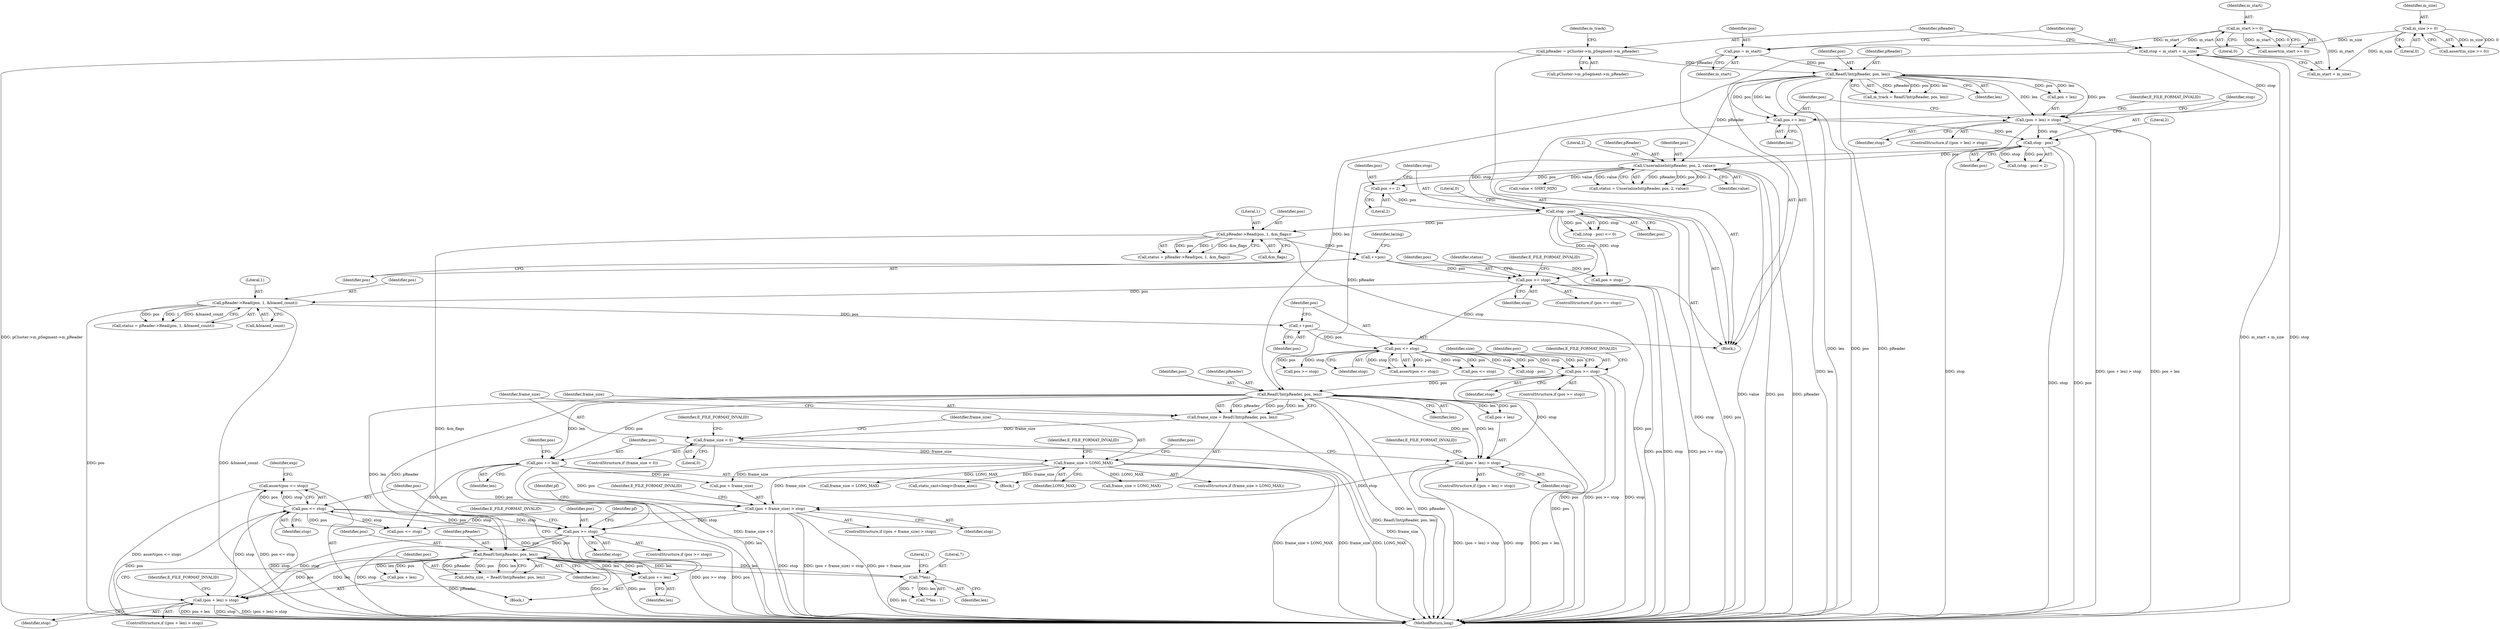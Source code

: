 digraph "1_Android_04839626ed859623901ebd3a5fd483982186b59d_174@API" {
"1000778" [label="(Call,assert(pos <= stop))"];
"1000779" [label="(Call,pos <= stop)"];
"1000775" [label="(Call,pos += len)"];
"1000757" [label="(Call,ReadUInt(pReader, pos, len))"];
"1000636" [label="(Call,ReadUInt(pReader, pos, len))"];
"1000212" [label="(Call,UnserializeInt(pReader, pos, 2, value))"];
"1000179" [label="(Call,ReadUInt(pReader, pos, len))"];
"1000170" [label="(Call,pReader = pCluster->m_pSegment->m_pReader)"];
"1000160" [label="(Call,pos = m_start)"];
"1000140" [label="(Call,m_start >= 0)"];
"1000202" [label="(Call,stop - pos)"];
"1000190" [label="(Call,(pos + len) > stop)"];
"1000164" [label="(Call,stop = m_start + m_size)"];
"1000144" [label="(Call,m_size >= 0)"];
"1000197" [label="(Call,pos += len)"];
"1000620" [label="(Call,pos >= stop)"];
"1000342" [label="(Call,pos <= stop)"];
"1000339" [label="(Call,++pos)"];
"1000330" [label="(Call,pReader->Read(pos, 1, &biased_count))"];
"1000322" [label="(Call,pos >= stop)"];
"1000269" [label="(Call,++pos)"];
"1000251" [label="(Call,pReader->Read(pos, 1, &m_flags))"];
"1000243" [label="(Call,stop - pos)"];
"1000238" [label="(Call,pos += 2)"];
"1000711" [label="(Call,pos >= stop)"];
"1000660" [label="(Call,pos += len)"];
"1000664" [label="(Call,(pos + frame_size) > stop)"];
"1000647" [label="(Call,frame_size > LONG_MAX)"];
"1000641" [label="(Call,frame_size < 0)"];
"1000634" [label="(Call,frame_size = ReadUInt(pReader, pos, len))"];
"1000653" [label="(Call,(pos + len) > stop)"];
"1000786" [label="(Call,7*len)"];
"1000768" [label="(Call,(pos + len) > stop)"];
"1000251" [label="(Call,pReader->Read(pos, 1, &m_flags))"];
"1000331" [label="(Identifier,pos)"];
"1000662" [label="(Identifier,len)"];
"1000171" [label="(Identifier,pReader)"];
"1000222" [label="(Call,value < SHRT_MIN)"];
"1000191" [label="(Call,pos + len)"];
"1000141" [label="(Identifier,m_start)"];
"1000777" [label="(Identifier,len)"];
"1000757" [label="(Call,ReadUInt(pReader, pos, len))"];
"1000775" [label="(Call,pos += len)"];
"1000252" [label="(Identifier,pos)"];
"1000199" [label="(Identifier,len)"];
"1000202" [label="(Call,stop - pos)"];
"1000214" [label="(Identifier,pos)"];
"1000545" [label="(Call,stop - pos)"];
"1000172" [label="(Call,pCluster->m_pSegment->m_pReader)"];
"1000340" [label="(Identifier,pos)"];
"1000789" [label="(Literal,1)"];
"1000122" [label="(Block,)"];
"1000769" [label="(Call,pos + len)"];
"1000145" [label="(Identifier,m_size)"];
"1000774" [label="(Identifier,E_FILE_FORMAT_INVALID)"];
"1000215" [label="(Literal,2)"];
"1000196" [label="(Identifier,E_FILE_FORMAT_INVALID)"];
"1000323" [label="(Identifier,pos)"];
"1000712" [label="(Identifier,pos)"];
"1000177" [label="(Call,m_track = ReadUInt(pReader, pos, len))"];
"1000144" [label="(Call,m_size >= 0)"];
"1000635" [label="(Identifier,frame_size)"];
"1000194" [label="(Identifier,stop)"];
"1000198" [label="(Identifier,pos)"];
"1000330" [label="(Call,pReader->Read(pos, 1, &biased_count))"];
"1000239" [label="(Identifier,pos)"];
"1000665" [label="(Call,pos + frame_size)"];
"1000448" [label="(Call,pos <= stop)"];
"1000143" [label="(Call,assert(m_size >= 0))"];
"1000161" [label="(Identifier,pos)"];
"1000270" [label="(Identifier,pos)"];
"1000164" [label="(Call,stop = m_start + m_size)"];
"1000638" [label="(Identifier,pos)"];
"1000646" [label="(ControlStructure,if (frame_size > LONG_MAX))"];
"1000197" [label="(Call,pos += len)"];
"1000324" [label="(Identifier,stop)"];
"1000645" [label="(Identifier,E_FILE_FORMAT_INVALID)"];
"1000213" [label="(Identifier,pReader)"];
"1000713" [label="(Identifier,stop)"];
"1000392" [label="(Call,pos >= stop)"];
"1000344" [label="(Identifier,stop)"];
"1000204" [label="(Identifier,pos)"];
"1000643" [label="(Literal,0)"];
"1000622" [label="(Identifier,stop)"];
"1000776" [label="(Identifier,pos)"];
"1000640" [label="(ControlStructure,if (frame_size < 0))"];
"1000329" [label="(Identifier,status)"];
"1000162" [label="(Identifier,m_start)"];
"1000165" [label="(Identifier,stop)"];
"1000659" [label="(Identifier,E_FILE_FORMAT_INVALID)"];
"1000784" [label="(Identifier,exp)"];
"1000758" [label="(Identifier,pReader)"];
"1000892" [label="(Call,frame_size > LONG_MAX)"];
"1000269" [label="(Call,++pos)"];
"1000767" [label="(ControlStructure,if ((pos + len) > stop))"];
"1000240" [label="(Literal,2)"];
"1000212" [label="(Call,UnserializeInt(pReader, pos, 2, value))"];
"1000653" [label="(Call,(pos + len) > stop)"];
"1000695" [label="(Call,static_cast<long>(frame_size))"];
"1000663" [label="(ControlStructure,if ((pos + frame_size) > stop))"];
"1000718" [label="(Identifier,pf)"];
"1000655" [label="(Identifier,pos)"];
"1000146" [label="(Literal,0)"];
"1000779" [label="(Call,pos <= stop)"];
"1000627" [label="(Identifier,size)"];
"1000332" [label="(Literal,1)"];
"1000333" [label="(Call,&biased_count)"];
"1000160" [label="(Call,pos = m_start)"];
"1000641" [label="(Call,frame_size < 0)"];
"1000654" [label="(Call,pos + len)"];
"1000181" [label="(Identifier,pos)"];
"1000249" [label="(Call,status = pReader->Read(pos, 1, &m_flags))"];
"1000755" [label="(Call,delta_size_ = ReadUInt(pReader, pos, len))"];
"1000673" [label="(Identifier,pf)"];
"1000244" [label="(Identifier,stop)"];
"1000642" [label="(Identifier,frame_size)"];
"1000768" [label="(Call,(pos + len) > stop)"];
"1000142" [label="(Literal,0)"];
"1000661" [label="(Identifier,pos)"];
"1000619" [label="(ControlStructure,if (pos >= stop))"];
"1000828" [label="(Call,pos <= stop)"];
"1000190" [label="(Call,(pos + len) > stop)"];
"1000668" [label="(Identifier,stop)"];
"1000670" [label="(Identifier,E_FILE_FORMAT_INVALID)"];
"1000759" [label="(Identifier,pos)"];
"1000277" [label="(Call,pos > stop)"];
"1000710" [label="(ControlStructure,if (pos >= stop))"];
"1000942" [label="(MethodReturn,long)"];
"1000166" [label="(Call,m_start + m_size)"];
"1000709" [label="(Block,)"];
"1000647" [label="(Call,frame_size > LONG_MAX)"];
"1000639" [label="(Identifier,len)"];
"1000788" [label="(Identifier,len)"];
"1000787" [label="(Literal,7)"];
"1000238" [label="(Call,pos += 2)"];
"1000245" [label="(Identifier,pos)"];
"1000246" [label="(Literal,0)"];
"1000341" [label="(Call,assert(pos <= stop))"];
"1000326" [label="(Identifier,E_FILE_FORMAT_INVALID)"];
"1000139" [label="(Call,assert(m_start >= 0))"];
"1000614" [label="(Block,)"];
"1000649" [label="(Identifier,LONG_MAX)"];
"1000328" [label="(Call,status = pReader->Read(pos, 1, &biased_count))"];
"1000620" [label="(Call,pos >= stop)"];
"1000210" [label="(Call,status = UnserializeInt(pReader, pos, 2, value))"];
"1000242" [label="(Call,(stop - pos) <= 0)"];
"1000780" [label="(Identifier,pos)"];
"1000201" [label="(Call,(stop - pos) < 2)"];
"1000621" [label="(Identifier,pos)"];
"1000273" [label="(Identifier,lacing)"];
"1000179" [label="(Call,ReadUInt(pReader, pos, len))"];
"1000711" [label="(Call,pos >= stop)"];
"1000178" [label="(Identifier,m_track)"];
"1000343" [label="(Identifier,pos)"];
"1000651" [label="(Identifier,E_FILE_FORMAT_INVALID)"];
"1000342" [label="(Call,pos <= stop)"];
"1000778" [label="(Call,assert(pos <= stop))"];
"1000636" [label="(Call,ReadUInt(pReader, pos, len))"];
"1000180" [label="(Identifier,pReader)"];
"1000664" [label="(Call,(pos + frame_size) > stop)"];
"1000216" [label="(Identifier,value)"];
"1000140" [label="(Call,m_start >= 0)"];
"1000205" [label="(Literal,2)"];
"1000666" [label="(Identifier,pos)"];
"1000637" [label="(Identifier,pReader)"];
"1000772" [label="(Identifier,stop)"];
"1000786" [label="(Call,7*len)"];
"1000652" [label="(ControlStructure,if ((pos + len) > stop))"];
"1000253" [label="(Literal,1)"];
"1000203" [label="(Identifier,stop)"];
"1000660" [label="(Call,pos += len)"];
"1000243" [label="(Call,stop - pos)"];
"1000624" [label="(Identifier,E_FILE_FORMAT_INVALID)"];
"1000339" [label="(Call,++pos)"];
"1000785" [label="(Call,7*len - 1)"];
"1000170" [label="(Call,pReader = pCluster->m_pSegment->m_pReader)"];
"1000321" [label="(ControlStructure,if (pos >= stop))"];
"1000254" [label="(Call,&m_flags)"];
"1000760" [label="(Identifier,len)"];
"1000634" [label="(Call,frame_size = ReadUInt(pReader, pos, len))"];
"1000322" [label="(Call,pos >= stop)"];
"1000657" [label="(Identifier,stop)"];
"1000781" [label="(Identifier,stop)"];
"1000189" [label="(ControlStructure,if ((pos + len) > stop))"];
"1000715" [label="(Identifier,E_FILE_FORMAT_INVALID)"];
"1000648" [label="(Identifier,frame_size)"];
"1000182" [label="(Identifier,len)"];
"1000807" [label="(Call,frame_size > LONG_MAX)"];
"1000778" -> "1000709"  [label="AST: "];
"1000778" -> "1000779"  [label="CFG: "];
"1000779" -> "1000778"  [label="AST: "];
"1000784" -> "1000778"  [label="CFG: "];
"1000778" -> "1000942"  [label="DDG: assert(pos <= stop)"];
"1000778" -> "1000942"  [label="DDG: pos <= stop"];
"1000779" -> "1000778"  [label="DDG: pos"];
"1000779" -> "1000778"  [label="DDG: stop"];
"1000779" -> "1000781"  [label="CFG: "];
"1000780" -> "1000779"  [label="AST: "];
"1000781" -> "1000779"  [label="AST: "];
"1000779" -> "1000942"  [label="DDG: pos"];
"1000779" -> "1000942"  [label="DDG: stop"];
"1000779" -> "1000711"  [label="DDG: pos"];
"1000779" -> "1000711"  [label="DDG: stop"];
"1000775" -> "1000779"  [label="DDG: pos"];
"1000768" -> "1000779"  [label="DDG: stop"];
"1000779" -> "1000828"  [label="DDG: pos"];
"1000779" -> "1000828"  [label="DDG: stop"];
"1000775" -> "1000709"  [label="AST: "];
"1000775" -> "1000777"  [label="CFG: "];
"1000776" -> "1000775"  [label="AST: "];
"1000777" -> "1000775"  [label="AST: "];
"1000780" -> "1000775"  [label="CFG: "];
"1000757" -> "1000775"  [label="DDG: len"];
"1000757" -> "1000775"  [label="DDG: pos"];
"1000757" -> "1000755"  [label="AST: "];
"1000757" -> "1000760"  [label="CFG: "];
"1000758" -> "1000757"  [label="AST: "];
"1000759" -> "1000757"  [label="AST: "];
"1000760" -> "1000757"  [label="AST: "];
"1000755" -> "1000757"  [label="CFG: "];
"1000757" -> "1000942"  [label="DDG: pReader"];
"1000757" -> "1000942"  [label="DDG: len"];
"1000757" -> "1000942"  [label="DDG: pos"];
"1000757" -> "1000755"  [label="DDG: pReader"];
"1000757" -> "1000755"  [label="DDG: pos"];
"1000757" -> "1000755"  [label="DDG: len"];
"1000636" -> "1000757"  [label="DDG: pReader"];
"1000636" -> "1000757"  [label="DDG: len"];
"1000711" -> "1000757"  [label="DDG: pos"];
"1000786" -> "1000757"  [label="DDG: len"];
"1000757" -> "1000768"  [label="DDG: pos"];
"1000757" -> "1000768"  [label="DDG: len"];
"1000757" -> "1000769"  [label="DDG: pos"];
"1000757" -> "1000769"  [label="DDG: len"];
"1000757" -> "1000786"  [label="DDG: len"];
"1000636" -> "1000634"  [label="AST: "];
"1000636" -> "1000639"  [label="CFG: "];
"1000637" -> "1000636"  [label="AST: "];
"1000638" -> "1000636"  [label="AST: "];
"1000639" -> "1000636"  [label="AST: "];
"1000634" -> "1000636"  [label="CFG: "];
"1000636" -> "1000942"  [label="DDG: pos"];
"1000636" -> "1000942"  [label="DDG: len"];
"1000636" -> "1000942"  [label="DDG: pReader"];
"1000636" -> "1000634"  [label="DDG: pReader"];
"1000636" -> "1000634"  [label="DDG: pos"];
"1000636" -> "1000634"  [label="DDG: len"];
"1000212" -> "1000636"  [label="DDG: pReader"];
"1000620" -> "1000636"  [label="DDG: pos"];
"1000179" -> "1000636"  [label="DDG: len"];
"1000636" -> "1000653"  [label="DDG: pos"];
"1000636" -> "1000653"  [label="DDG: len"];
"1000636" -> "1000654"  [label="DDG: pos"];
"1000636" -> "1000654"  [label="DDG: len"];
"1000636" -> "1000660"  [label="DDG: len"];
"1000636" -> "1000660"  [label="DDG: pos"];
"1000212" -> "1000210"  [label="AST: "];
"1000212" -> "1000216"  [label="CFG: "];
"1000213" -> "1000212"  [label="AST: "];
"1000214" -> "1000212"  [label="AST: "];
"1000215" -> "1000212"  [label="AST: "];
"1000216" -> "1000212"  [label="AST: "];
"1000210" -> "1000212"  [label="CFG: "];
"1000212" -> "1000942"  [label="DDG: value"];
"1000212" -> "1000942"  [label="DDG: pos"];
"1000212" -> "1000942"  [label="DDG: pReader"];
"1000212" -> "1000210"  [label="DDG: pReader"];
"1000212" -> "1000210"  [label="DDG: pos"];
"1000212" -> "1000210"  [label="DDG: 2"];
"1000212" -> "1000210"  [label="DDG: value"];
"1000179" -> "1000212"  [label="DDG: pReader"];
"1000202" -> "1000212"  [label="DDG: pos"];
"1000212" -> "1000222"  [label="DDG: value"];
"1000212" -> "1000238"  [label="DDG: pos"];
"1000179" -> "1000177"  [label="AST: "];
"1000179" -> "1000182"  [label="CFG: "];
"1000180" -> "1000179"  [label="AST: "];
"1000181" -> "1000179"  [label="AST: "];
"1000182" -> "1000179"  [label="AST: "];
"1000177" -> "1000179"  [label="CFG: "];
"1000179" -> "1000942"  [label="DDG: len"];
"1000179" -> "1000942"  [label="DDG: pos"];
"1000179" -> "1000942"  [label="DDG: pReader"];
"1000179" -> "1000177"  [label="DDG: pReader"];
"1000179" -> "1000177"  [label="DDG: pos"];
"1000179" -> "1000177"  [label="DDG: len"];
"1000170" -> "1000179"  [label="DDG: pReader"];
"1000160" -> "1000179"  [label="DDG: pos"];
"1000179" -> "1000190"  [label="DDG: pos"];
"1000179" -> "1000190"  [label="DDG: len"];
"1000179" -> "1000191"  [label="DDG: pos"];
"1000179" -> "1000191"  [label="DDG: len"];
"1000179" -> "1000197"  [label="DDG: len"];
"1000179" -> "1000197"  [label="DDG: pos"];
"1000170" -> "1000122"  [label="AST: "];
"1000170" -> "1000172"  [label="CFG: "];
"1000171" -> "1000170"  [label="AST: "];
"1000172" -> "1000170"  [label="AST: "];
"1000178" -> "1000170"  [label="CFG: "];
"1000170" -> "1000942"  [label="DDG: pCluster->m_pSegment->m_pReader"];
"1000160" -> "1000122"  [label="AST: "];
"1000160" -> "1000162"  [label="CFG: "];
"1000161" -> "1000160"  [label="AST: "];
"1000162" -> "1000160"  [label="AST: "];
"1000165" -> "1000160"  [label="CFG: "];
"1000140" -> "1000160"  [label="DDG: m_start"];
"1000140" -> "1000139"  [label="AST: "];
"1000140" -> "1000142"  [label="CFG: "];
"1000141" -> "1000140"  [label="AST: "];
"1000142" -> "1000140"  [label="AST: "];
"1000139" -> "1000140"  [label="CFG: "];
"1000140" -> "1000139"  [label="DDG: m_start"];
"1000140" -> "1000139"  [label="DDG: 0"];
"1000140" -> "1000164"  [label="DDG: m_start"];
"1000140" -> "1000166"  [label="DDG: m_start"];
"1000202" -> "1000201"  [label="AST: "];
"1000202" -> "1000204"  [label="CFG: "];
"1000203" -> "1000202"  [label="AST: "];
"1000204" -> "1000202"  [label="AST: "];
"1000205" -> "1000202"  [label="CFG: "];
"1000202" -> "1000942"  [label="DDG: stop"];
"1000202" -> "1000942"  [label="DDG: pos"];
"1000202" -> "1000201"  [label="DDG: stop"];
"1000202" -> "1000201"  [label="DDG: pos"];
"1000190" -> "1000202"  [label="DDG: stop"];
"1000197" -> "1000202"  [label="DDG: pos"];
"1000202" -> "1000243"  [label="DDG: stop"];
"1000190" -> "1000189"  [label="AST: "];
"1000190" -> "1000194"  [label="CFG: "];
"1000191" -> "1000190"  [label="AST: "];
"1000194" -> "1000190"  [label="AST: "];
"1000196" -> "1000190"  [label="CFG: "];
"1000198" -> "1000190"  [label="CFG: "];
"1000190" -> "1000942"  [label="DDG: stop"];
"1000190" -> "1000942"  [label="DDG: (pos + len) > stop"];
"1000190" -> "1000942"  [label="DDG: pos + len"];
"1000164" -> "1000190"  [label="DDG: stop"];
"1000164" -> "1000122"  [label="AST: "];
"1000164" -> "1000166"  [label="CFG: "];
"1000165" -> "1000164"  [label="AST: "];
"1000166" -> "1000164"  [label="AST: "];
"1000171" -> "1000164"  [label="CFG: "];
"1000164" -> "1000942"  [label="DDG: m_start + m_size"];
"1000164" -> "1000942"  [label="DDG: stop"];
"1000144" -> "1000164"  [label="DDG: m_size"];
"1000144" -> "1000143"  [label="AST: "];
"1000144" -> "1000146"  [label="CFG: "];
"1000145" -> "1000144"  [label="AST: "];
"1000146" -> "1000144"  [label="AST: "];
"1000143" -> "1000144"  [label="CFG: "];
"1000144" -> "1000143"  [label="DDG: m_size"];
"1000144" -> "1000143"  [label="DDG: 0"];
"1000144" -> "1000166"  [label="DDG: m_size"];
"1000197" -> "1000122"  [label="AST: "];
"1000197" -> "1000199"  [label="CFG: "];
"1000198" -> "1000197"  [label="AST: "];
"1000199" -> "1000197"  [label="AST: "];
"1000203" -> "1000197"  [label="CFG: "];
"1000197" -> "1000942"  [label="DDG: len"];
"1000620" -> "1000619"  [label="AST: "];
"1000620" -> "1000622"  [label="CFG: "];
"1000621" -> "1000620"  [label="AST: "];
"1000622" -> "1000620"  [label="AST: "];
"1000624" -> "1000620"  [label="CFG: "];
"1000627" -> "1000620"  [label="CFG: "];
"1000620" -> "1000942"  [label="DDG: stop"];
"1000620" -> "1000942"  [label="DDG: pos"];
"1000620" -> "1000942"  [label="DDG: pos >= stop"];
"1000342" -> "1000620"  [label="DDG: pos"];
"1000342" -> "1000620"  [label="DDG: stop"];
"1000620" -> "1000653"  [label="DDG: stop"];
"1000342" -> "1000341"  [label="AST: "];
"1000342" -> "1000344"  [label="CFG: "];
"1000343" -> "1000342"  [label="AST: "];
"1000344" -> "1000342"  [label="AST: "];
"1000341" -> "1000342"  [label="CFG: "];
"1000342" -> "1000341"  [label="DDG: pos"];
"1000342" -> "1000341"  [label="DDG: stop"];
"1000339" -> "1000342"  [label="DDG: pos"];
"1000322" -> "1000342"  [label="DDG: stop"];
"1000342" -> "1000392"  [label="DDG: pos"];
"1000342" -> "1000392"  [label="DDG: stop"];
"1000342" -> "1000448"  [label="DDG: pos"];
"1000342" -> "1000448"  [label="DDG: stop"];
"1000342" -> "1000545"  [label="DDG: stop"];
"1000342" -> "1000545"  [label="DDG: pos"];
"1000339" -> "1000122"  [label="AST: "];
"1000339" -> "1000340"  [label="CFG: "];
"1000340" -> "1000339"  [label="AST: "];
"1000343" -> "1000339"  [label="CFG: "];
"1000330" -> "1000339"  [label="DDG: pos"];
"1000330" -> "1000328"  [label="AST: "];
"1000330" -> "1000333"  [label="CFG: "];
"1000331" -> "1000330"  [label="AST: "];
"1000332" -> "1000330"  [label="AST: "];
"1000333" -> "1000330"  [label="AST: "];
"1000328" -> "1000330"  [label="CFG: "];
"1000330" -> "1000942"  [label="DDG: pos"];
"1000330" -> "1000942"  [label="DDG: &biased_count"];
"1000330" -> "1000328"  [label="DDG: pos"];
"1000330" -> "1000328"  [label="DDG: 1"];
"1000330" -> "1000328"  [label="DDG: &biased_count"];
"1000322" -> "1000330"  [label="DDG: pos"];
"1000322" -> "1000321"  [label="AST: "];
"1000322" -> "1000324"  [label="CFG: "];
"1000323" -> "1000322"  [label="AST: "];
"1000324" -> "1000322"  [label="AST: "];
"1000326" -> "1000322"  [label="CFG: "];
"1000329" -> "1000322"  [label="CFG: "];
"1000322" -> "1000942"  [label="DDG: stop"];
"1000322" -> "1000942"  [label="DDG: pos >= stop"];
"1000322" -> "1000942"  [label="DDG: pos"];
"1000269" -> "1000322"  [label="DDG: pos"];
"1000243" -> "1000322"  [label="DDG: stop"];
"1000269" -> "1000122"  [label="AST: "];
"1000269" -> "1000270"  [label="CFG: "];
"1000270" -> "1000269"  [label="AST: "];
"1000273" -> "1000269"  [label="CFG: "];
"1000251" -> "1000269"  [label="DDG: pos"];
"1000269" -> "1000277"  [label="DDG: pos"];
"1000251" -> "1000249"  [label="AST: "];
"1000251" -> "1000254"  [label="CFG: "];
"1000252" -> "1000251"  [label="AST: "];
"1000253" -> "1000251"  [label="AST: "];
"1000254" -> "1000251"  [label="AST: "];
"1000249" -> "1000251"  [label="CFG: "];
"1000251" -> "1000942"  [label="DDG: &m_flags"];
"1000251" -> "1000942"  [label="DDG: pos"];
"1000251" -> "1000249"  [label="DDG: pos"];
"1000251" -> "1000249"  [label="DDG: 1"];
"1000251" -> "1000249"  [label="DDG: &m_flags"];
"1000243" -> "1000251"  [label="DDG: pos"];
"1000243" -> "1000242"  [label="AST: "];
"1000243" -> "1000245"  [label="CFG: "];
"1000244" -> "1000243"  [label="AST: "];
"1000245" -> "1000243"  [label="AST: "];
"1000246" -> "1000243"  [label="CFG: "];
"1000243" -> "1000942"  [label="DDG: stop"];
"1000243" -> "1000942"  [label="DDG: pos"];
"1000243" -> "1000242"  [label="DDG: stop"];
"1000243" -> "1000242"  [label="DDG: pos"];
"1000238" -> "1000243"  [label="DDG: pos"];
"1000243" -> "1000277"  [label="DDG: stop"];
"1000238" -> "1000122"  [label="AST: "];
"1000238" -> "1000240"  [label="CFG: "];
"1000239" -> "1000238"  [label="AST: "];
"1000240" -> "1000238"  [label="AST: "];
"1000244" -> "1000238"  [label="CFG: "];
"1000711" -> "1000710"  [label="AST: "];
"1000711" -> "1000713"  [label="CFG: "];
"1000712" -> "1000711"  [label="AST: "];
"1000713" -> "1000711"  [label="AST: "];
"1000715" -> "1000711"  [label="CFG: "];
"1000718" -> "1000711"  [label="CFG: "];
"1000711" -> "1000942"  [label="DDG: pos >= stop"];
"1000711" -> "1000942"  [label="DDG: pos"];
"1000711" -> "1000942"  [label="DDG: stop"];
"1000660" -> "1000711"  [label="DDG: pos"];
"1000664" -> "1000711"  [label="DDG: stop"];
"1000711" -> "1000768"  [label="DDG: stop"];
"1000660" -> "1000614"  [label="AST: "];
"1000660" -> "1000662"  [label="CFG: "];
"1000661" -> "1000660"  [label="AST: "];
"1000662" -> "1000660"  [label="AST: "];
"1000666" -> "1000660"  [label="CFG: "];
"1000660" -> "1000942"  [label="DDG: len"];
"1000660" -> "1000664"  [label="DDG: pos"];
"1000660" -> "1000665"  [label="DDG: pos"];
"1000660" -> "1000828"  [label="DDG: pos"];
"1000664" -> "1000663"  [label="AST: "];
"1000664" -> "1000668"  [label="CFG: "];
"1000665" -> "1000664"  [label="AST: "];
"1000668" -> "1000664"  [label="AST: "];
"1000670" -> "1000664"  [label="CFG: "];
"1000673" -> "1000664"  [label="CFG: "];
"1000664" -> "1000942"  [label="DDG: stop"];
"1000664" -> "1000942"  [label="DDG: (pos + frame_size) > stop"];
"1000664" -> "1000942"  [label="DDG: pos + frame_size"];
"1000647" -> "1000664"  [label="DDG: frame_size"];
"1000653" -> "1000664"  [label="DDG: stop"];
"1000664" -> "1000828"  [label="DDG: stop"];
"1000647" -> "1000646"  [label="AST: "];
"1000647" -> "1000649"  [label="CFG: "];
"1000648" -> "1000647"  [label="AST: "];
"1000649" -> "1000647"  [label="AST: "];
"1000651" -> "1000647"  [label="CFG: "];
"1000655" -> "1000647"  [label="CFG: "];
"1000647" -> "1000942"  [label="DDG: frame_size > LONG_MAX"];
"1000647" -> "1000942"  [label="DDG: frame_size"];
"1000647" -> "1000942"  [label="DDG: LONG_MAX"];
"1000641" -> "1000647"  [label="DDG: frame_size"];
"1000647" -> "1000665"  [label="DDG: frame_size"];
"1000647" -> "1000695"  [label="DDG: frame_size"];
"1000647" -> "1000807"  [label="DDG: LONG_MAX"];
"1000647" -> "1000892"  [label="DDG: LONG_MAX"];
"1000641" -> "1000640"  [label="AST: "];
"1000641" -> "1000643"  [label="CFG: "];
"1000642" -> "1000641"  [label="AST: "];
"1000643" -> "1000641"  [label="AST: "];
"1000645" -> "1000641"  [label="CFG: "];
"1000648" -> "1000641"  [label="CFG: "];
"1000641" -> "1000942"  [label="DDG: frame_size < 0"];
"1000641" -> "1000942"  [label="DDG: frame_size"];
"1000634" -> "1000641"  [label="DDG: frame_size"];
"1000634" -> "1000614"  [label="AST: "];
"1000635" -> "1000634"  [label="AST: "];
"1000642" -> "1000634"  [label="CFG: "];
"1000634" -> "1000942"  [label="DDG: ReadUInt(pReader, pos, len)"];
"1000653" -> "1000652"  [label="AST: "];
"1000653" -> "1000657"  [label="CFG: "];
"1000654" -> "1000653"  [label="AST: "];
"1000657" -> "1000653"  [label="AST: "];
"1000659" -> "1000653"  [label="CFG: "];
"1000661" -> "1000653"  [label="CFG: "];
"1000653" -> "1000942"  [label="DDG: (pos + len) > stop"];
"1000653" -> "1000942"  [label="DDG: stop"];
"1000653" -> "1000942"  [label="DDG: pos + len"];
"1000786" -> "1000785"  [label="AST: "];
"1000786" -> "1000788"  [label="CFG: "];
"1000787" -> "1000786"  [label="AST: "];
"1000788" -> "1000786"  [label="AST: "];
"1000789" -> "1000786"  [label="CFG: "];
"1000786" -> "1000942"  [label="DDG: len"];
"1000786" -> "1000785"  [label="DDG: 7"];
"1000786" -> "1000785"  [label="DDG: len"];
"1000768" -> "1000767"  [label="AST: "];
"1000768" -> "1000772"  [label="CFG: "];
"1000769" -> "1000768"  [label="AST: "];
"1000772" -> "1000768"  [label="AST: "];
"1000774" -> "1000768"  [label="CFG: "];
"1000776" -> "1000768"  [label="CFG: "];
"1000768" -> "1000942"  [label="DDG: pos + len"];
"1000768" -> "1000942"  [label="DDG: stop"];
"1000768" -> "1000942"  [label="DDG: (pos + len) > stop"];
}

